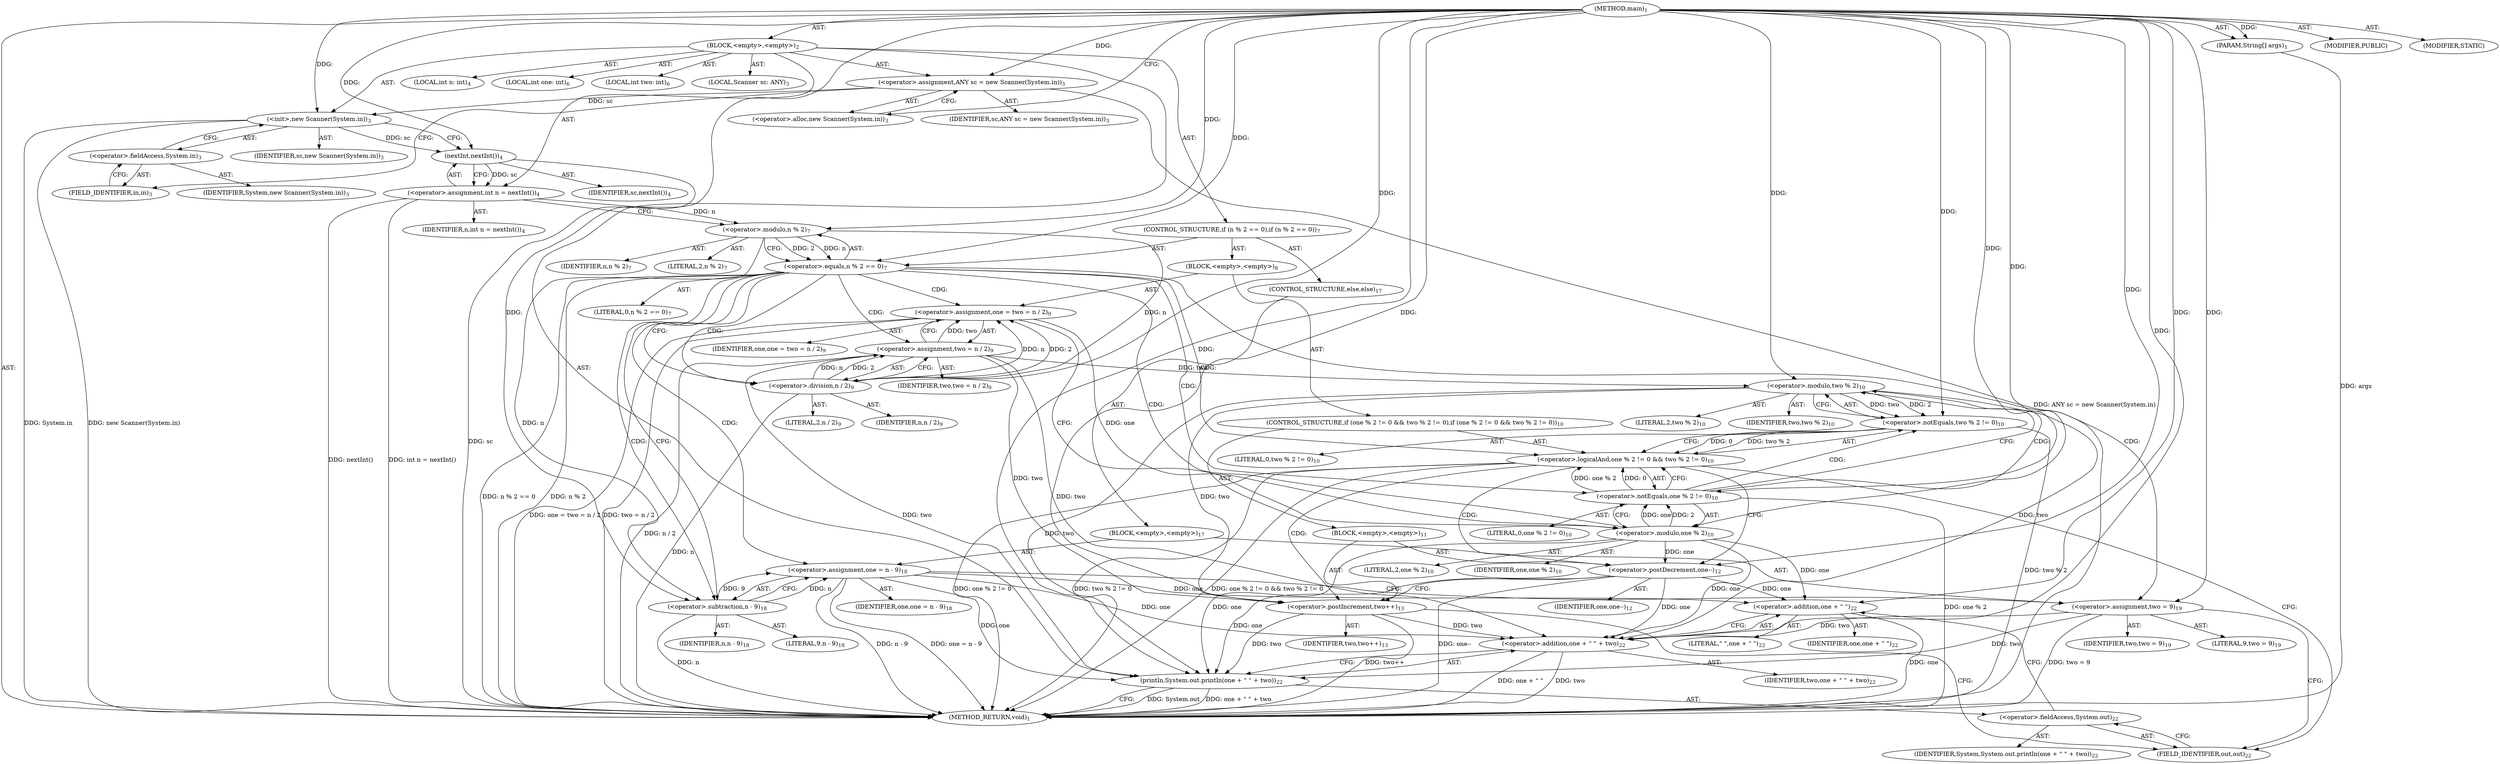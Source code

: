 digraph "main" {  
"19" [label = <(METHOD,main)<SUB>1</SUB>> ]
"20" [label = <(PARAM,String[] args)<SUB>1</SUB>> ]
"21" [label = <(BLOCK,&lt;empty&gt;,&lt;empty&gt;)<SUB>2</SUB>> ]
"4" [label = <(LOCAL,Scanner sc: ANY)<SUB>3</SUB>> ]
"22" [label = <(&lt;operator&gt;.assignment,ANY sc = new Scanner(System.in))<SUB>3</SUB>> ]
"23" [label = <(IDENTIFIER,sc,ANY sc = new Scanner(System.in))<SUB>3</SUB>> ]
"24" [label = <(&lt;operator&gt;.alloc,new Scanner(System.in))<SUB>3</SUB>> ]
"25" [label = <(&lt;init&gt;,new Scanner(System.in))<SUB>3</SUB>> ]
"3" [label = <(IDENTIFIER,sc,new Scanner(System.in))<SUB>3</SUB>> ]
"26" [label = <(&lt;operator&gt;.fieldAccess,System.in)<SUB>3</SUB>> ]
"27" [label = <(IDENTIFIER,System,new Scanner(System.in))<SUB>3</SUB>> ]
"28" [label = <(FIELD_IDENTIFIER,in,in)<SUB>3</SUB>> ]
"29" [label = <(LOCAL,int n: int)<SUB>4</SUB>> ]
"30" [label = <(&lt;operator&gt;.assignment,int n = nextInt())<SUB>4</SUB>> ]
"31" [label = <(IDENTIFIER,n,int n = nextInt())<SUB>4</SUB>> ]
"32" [label = <(nextInt,nextInt())<SUB>4</SUB>> ]
"33" [label = <(IDENTIFIER,sc,nextInt())<SUB>4</SUB>> ]
"34" [label = <(LOCAL,int one: int)<SUB>6</SUB>> ]
"35" [label = <(LOCAL,int two: int)<SUB>6</SUB>> ]
"36" [label = <(CONTROL_STRUCTURE,if (n % 2 == 0),if (n % 2 == 0))<SUB>7</SUB>> ]
"37" [label = <(&lt;operator&gt;.equals,n % 2 == 0)<SUB>7</SUB>> ]
"38" [label = <(&lt;operator&gt;.modulo,n % 2)<SUB>7</SUB>> ]
"39" [label = <(IDENTIFIER,n,n % 2)<SUB>7</SUB>> ]
"40" [label = <(LITERAL,2,n % 2)<SUB>7</SUB>> ]
"41" [label = <(LITERAL,0,n % 2 == 0)<SUB>7</SUB>> ]
"42" [label = <(BLOCK,&lt;empty&gt;,&lt;empty&gt;)<SUB>8</SUB>> ]
"43" [label = <(&lt;operator&gt;.assignment,one = two = n / 2)<SUB>9</SUB>> ]
"44" [label = <(IDENTIFIER,one,one = two = n / 2)<SUB>9</SUB>> ]
"45" [label = <(&lt;operator&gt;.assignment,two = n / 2)<SUB>9</SUB>> ]
"46" [label = <(IDENTIFIER,two,two = n / 2)<SUB>9</SUB>> ]
"47" [label = <(&lt;operator&gt;.division,n / 2)<SUB>9</SUB>> ]
"48" [label = <(IDENTIFIER,n,n / 2)<SUB>9</SUB>> ]
"49" [label = <(LITERAL,2,n / 2)<SUB>9</SUB>> ]
"50" [label = <(CONTROL_STRUCTURE,if (one % 2 != 0 &amp;&amp; two % 2 != 0),if (one % 2 != 0 &amp;&amp; two % 2 != 0))<SUB>10</SUB>> ]
"51" [label = <(&lt;operator&gt;.logicalAnd,one % 2 != 0 &amp;&amp; two % 2 != 0)<SUB>10</SUB>> ]
"52" [label = <(&lt;operator&gt;.notEquals,one % 2 != 0)<SUB>10</SUB>> ]
"53" [label = <(&lt;operator&gt;.modulo,one % 2)<SUB>10</SUB>> ]
"54" [label = <(IDENTIFIER,one,one % 2)<SUB>10</SUB>> ]
"55" [label = <(LITERAL,2,one % 2)<SUB>10</SUB>> ]
"56" [label = <(LITERAL,0,one % 2 != 0)<SUB>10</SUB>> ]
"57" [label = <(&lt;operator&gt;.notEquals,two % 2 != 0)<SUB>10</SUB>> ]
"58" [label = <(&lt;operator&gt;.modulo,two % 2)<SUB>10</SUB>> ]
"59" [label = <(IDENTIFIER,two,two % 2)<SUB>10</SUB>> ]
"60" [label = <(LITERAL,2,two % 2)<SUB>10</SUB>> ]
"61" [label = <(LITERAL,0,two % 2 != 0)<SUB>10</SUB>> ]
"62" [label = <(BLOCK,&lt;empty&gt;,&lt;empty&gt;)<SUB>11</SUB>> ]
"63" [label = <(&lt;operator&gt;.postDecrement,one--)<SUB>12</SUB>> ]
"64" [label = <(IDENTIFIER,one,one--)<SUB>12</SUB>> ]
"65" [label = <(&lt;operator&gt;.postIncrement,two++)<SUB>13</SUB>> ]
"66" [label = <(IDENTIFIER,two,two++)<SUB>13</SUB>> ]
"67" [label = <(CONTROL_STRUCTURE,else,else)<SUB>17</SUB>> ]
"68" [label = <(BLOCK,&lt;empty&gt;,&lt;empty&gt;)<SUB>17</SUB>> ]
"69" [label = <(&lt;operator&gt;.assignment,one = n - 9)<SUB>18</SUB>> ]
"70" [label = <(IDENTIFIER,one,one = n - 9)<SUB>18</SUB>> ]
"71" [label = <(&lt;operator&gt;.subtraction,n - 9)<SUB>18</SUB>> ]
"72" [label = <(IDENTIFIER,n,n - 9)<SUB>18</SUB>> ]
"73" [label = <(LITERAL,9,n - 9)<SUB>18</SUB>> ]
"74" [label = <(&lt;operator&gt;.assignment,two = 9)<SUB>19</SUB>> ]
"75" [label = <(IDENTIFIER,two,two = 9)<SUB>19</SUB>> ]
"76" [label = <(LITERAL,9,two = 9)<SUB>19</SUB>> ]
"77" [label = <(println,System.out.println(one + &quot; &quot; + two))<SUB>22</SUB>> ]
"78" [label = <(&lt;operator&gt;.fieldAccess,System.out)<SUB>22</SUB>> ]
"79" [label = <(IDENTIFIER,System,System.out.println(one + &quot; &quot; + two))<SUB>22</SUB>> ]
"80" [label = <(FIELD_IDENTIFIER,out,out)<SUB>22</SUB>> ]
"81" [label = <(&lt;operator&gt;.addition,one + &quot; &quot; + two)<SUB>22</SUB>> ]
"82" [label = <(&lt;operator&gt;.addition,one + &quot; &quot;)<SUB>22</SUB>> ]
"83" [label = <(IDENTIFIER,one,one + &quot; &quot;)<SUB>22</SUB>> ]
"84" [label = <(LITERAL,&quot; &quot;,one + &quot; &quot;)<SUB>22</SUB>> ]
"85" [label = <(IDENTIFIER,two,one + &quot; &quot; + two)<SUB>22</SUB>> ]
"86" [label = <(MODIFIER,PUBLIC)> ]
"87" [label = <(MODIFIER,STATIC)> ]
"88" [label = <(METHOD_RETURN,void)<SUB>1</SUB>> ]
  "19" -> "20"  [ label = "AST: "] 
  "19" -> "21"  [ label = "AST: "] 
  "19" -> "86"  [ label = "AST: "] 
  "19" -> "87"  [ label = "AST: "] 
  "19" -> "88"  [ label = "AST: "] 
  "21" -> "4"  [ label = "AST: "] 
  "21" -> "22"  [ label = "AST: "] 
  "21" -> "25"  [ label = "AST: "] 
  "21" -> "29"  [ label = "AST: "] 
  "21" -> "30"  [ label = "AST: "] 
  "21" -> "34"  [ label = "AST: "] 
  "21" -> "35"  [ label = "AST: "] 
  "21" -> "36"  [ label = "AST: "] 
  "21" -> "77"  [ label = "AST: "] 
  "22" -> "23"  [ label = "AST: "] 
  "22" -> "24"  [ label = "AST: "] 
  "25" -> "3"  [ label = "AST: "] 
  "25" -> "26"  [ label = "AST: "] 
  "26" -> "27"  [ label = "AST: "] 
  "26" -> "28"  [ label = "AST: "] 
  "30" -> "31"  [ label = "AST: "] 
  "30" -> "32"  [ label = "AST: "] 
  "32" -> "33"  [ label = "AST: "] 
  "36" -> "37"  [ label = "AST: "] 
  "36" -> "42"  [ label = "AST: "] 
  "36" -> "67"  [ label = "AST: "] 
  "37" -> "38"  [ label = "AST: "] 
  "37" -> "41"  [ label = "AST: "] 
  "38" -> "39"  [ label = "AST: "] 
  "38" -> "40"  [ label = "AST: "] 
  "42" -> "43"  [ label = "AST: "] 
  "42" -> "50"  [ label = "AST: "] 
  "43" -> "44"  [ label = "AST: "] 
  "43" -> "45"  [ label = "AST: "] 
  "45" -> "46"  [ label = "AST: "] 
  "45" -> "47"  [ label = "AST: "] 
  "47" -> "48"  [ label = "AST: "] 
  "47" -> "49"  [ label = "AST: "] 
  "50" -> "51"  [ label = "AST: "] 
  "50" -> "62"  [ label = "AST: "] 
  "51" -> "52"  [ label = "AST: "] 
  "51" -> "57"  [ label = "AST: "] 
  "52" -> "53"  [ label = "AST: "] 
  "52" -> "56"  [ label = "AST: "] 
  "53" -> "54"  [ label = "AST: "] 
  "53" -> "55"  [ label = "AST: "] 
  "57" -> "58"  [ label = "AST: "] 
  "57" -> "61"  [ label = "AST: "] 
  "58" -> "59"  [ label = "AST: "] 
  "58" -> "60"  [ label = "AST: "] 
  "62" -> "63"  [ label = "AST: "] 
  "62" -> "65"  [ label = "AST: "] 
  "63" -> "64"  [ label = "AST: "] 
  "65" -> "66"  [ label = "AST: "] 
  "67" -> "68"  [ label = "AST: "] 
  "68" -> "69"  [ label = "AST: "] 
  "68" -> "74"  [ label = "AST: "] 
  "69" -> "70"  [ label = "AST: "] 
  "69" -> "71"  [ label = "AST: "] 
  "71" -> "72"  [ label = "AST: "] 
  "71" -> "73"  [ label = "AST: "] 
  "74" -> "75"  [ label = "AST: "] 
  "74" -> "76"  [ label = "AST: "] 
  "77" -> "78"  [ label = "AST: "] 
  "77" -> "81"  [ label = "AST: "] 
  "78" -> "79"  [ label = "AST: "] 
  "78" -> "80"  [ label = "AST: "] 
  "81" -> "82"  [ label = "AST: "] 
  "81" -> "85"  [ label = "AST: "] 
  "82" -> "83"  [ label = "AST: "] 
  "82" -> "84"  [ label = "AST: "] 
  "22" -> "28"  [ label = "CFG: "] 
  "25" -> "32"  [ label = "CFG: "] 
  "30" -> "38"  [ label = "CFG: "] 
  "77" -> "88"  [ label = "CFG: "] 
  "24" -> "22"  [ label = "CFG: "] 
  "26" -> "25"  [ label = "CFG: "] 
  "32" -> "30"  [ label = "CFG: "] 
  "37" -> "47"  [ label = "CFG: "] 
  "37" -> "71"  [ label = "CFG: "] 
  "78" -> "82"  [ label = "CFG: "] 
  "81" -> "77"  [ label = "CFG: "] 
  "28" -> "26"  [ label = "CFG: "] 
  "38" -> "37"  [ label = "CFG: "] 
  "43" -> "53"  [ label = "CFG: "] 
  "80" -> "78"  [ label = "CFG: "] 
  "82" -> "81"  [ label = "CFG: "] 
  "45" -> "43"  [ label = "CFG: "] 
  "51" -> "63"  [ label = "CFG: "] 
  "51" -> "80"  [ label = "CFG: "] 
  "69" -> "74"  [ label = "CFG: "] 
  "74" -> "80"  [ label = "CFG: "] 
  "47" -> "45"  [ label = "CFG: "] 
  "52" -> "51"  [ label = "CFG: "] 
  "52" -> "58"  [ label = "CFG: "] 
  "57" -> "51"  [ label = "CFG: "] 
  "63" -> "65"  [ label = "CFG: "] 
  "65" -> "80"  [ label = "CFG: "] 
  "71" -> "69"  [ label = "CFG: "] 
  "53" -> "52"  [ label = "CFG: "] 
  "58" -> "57"  [ label = "CFG: "] 
  "19" -> "24"  [ label = "CFG: "] 
  "20" -> "88"  [ label = "DDG: args"] 
  "22" -> "88"  [ label = "DDG: ANY sc = new Scanner(System.in)"] 
  "25" -> "88"  [ label = "DDG: System.in"] 
  "25" -> "88"  [ label = "DDG: new Scanner(System.in)"] 
  "32" -> "88"  [ label = "DDG: sc"] 
  "30" -> "88"  [ label = "DDG: nextInt()"] 
  "30" -> "88"  [ label = "DDG: int n = nextInt()"] 
  "37" -> "88"  [ label = "DDG: n % 2"] 
  "37" -> "88"  [ label = "DDG: n % 2 == 0"] 
  "71" -> "88"  [ label = "DDG: n"] 
  "69" -> "88"  [ label = "DDG: n - 9"] 
  "69" -> "88"  [ label = "DDG: one = n - 9"] 
  "74" -> "88"  [ label = "DDG: two = 9"] 
  "47" -> "88"  [ label = "DDG: n"] 
  "45" -> "88"  [ label = "DDG: n / 2"] 
  "43" -> "88"  [ label = "DDG: two = n / 2"] 
  "43" -> "88"  [ label = "DDG: one = two = n / 2"] 
  "52" -> "88"  [ label = "DDG: one % 2"] 
  "51" -> "88"  [ label = "DDG: one % 2 != 0"] 
  "57" -> "88"  [ label = "DDG: two % 2"] 
  "51" -> "88"  [ label = "DDG: two % 2 != 0"] 
  "51" -> "88"  [ label = "DDG: one % 2 != 0 &amp;&amp; two % 2 != 0"] 
  "63" -> "88"  [ label = "DDG: one--"] 
  "65" -> "88"  [ label = "DDG: two++"] 
  "77" -> "88"  [ label = "DDG: System.out"] 
  "82" -> "88"  [ label = "DDG: one"] 
  "81" -> "88"  [ label = "DDG: one + &quot; &quot;"] 
  "81" -> "88"  [ label = "DDG: two"] 
  "77" -> "88"  [ label = "DDG: one + &quot; &quot; + two"] 
  "19" -> "20"  [ label = "DDG: "] 
  "19" -> "22"  [ label = "DDG: "] 
  "32" -> "30"  [ label = "DDG: sc"] 
  "22" -> "25"  [ label = "DDG: sc"] 
  "19" -> "25"  [ label = "DDG: "] 
  "69" -> "77"  [ label = "DDG: one"] 
  "53" -> "77"  [ label = "DDG: one"] 
  "63" -> "77"  [ label = "DDG: one"] 
  "19" -> "77"  [ label = "DDG: "] 
  "74" -> "77"  [ label = "DDG: two"] 
  "45" -> "77"  [ label = "DDG: two"] 
  "58" -> "77"  [ label = "DDG: two"] 
  "65" -> "77"  [ label = "DDG: two"] 
  "25" -> "32"  [ label = "DDG: sc"] 
  "19" -> "32"  [ label = "DDG: "] 
  "38" -> "37"  [ label = "DDG: n"] 
  "38" -> "37"  [ label = "DDG: 2"] 
  "19" -> "37"  [ label = "DDG: "] 
  "45" -> "43"  [ label = "DDG: two"] 
  "47" -> "43"  [ label = "DDG: n"] 
  "47" -> "43"  [ label = "DDG: 2"] 
  "69" -> "81"  [ label = "DDG: one"] 
  "53" -> "81"  [ label = "DDG: one"] 
  "63" -> "81"  [ label = "DDG: one"] 
  "19" -> "81"  [ label = "DDG: "] 
  "74" -> "81"  [ label = "DDG: two"] 
  "45" -> "81"  [ label = "DDG: two"] 
  "58" -> "81"  [ label = "DDG: two"] 
  "65" -> "81"  [ label = "DDG: two"] 
  "30" -> "38"  [ label = "DDG: n"] 
  "19" -> "38"  [ label = "DDG: "] 
  "71" -> "69"  [ label = "DDG: n"] 
  "71" -> "69"  [ label = "DDG: 9"] 
  "19" -> "74"  [ label = "DDG: "] 
  "69" -> "82"  [ label = "DDG: one"] 
  "53" -> "82"  [ label = "DDG: one"] 
  "63" -> "82"  [ label = "DDG: one"] 
  "19" -> "82"  [ label = "DDG: "] 
  "47" -> "45"  [ label = "DDG: n"] 
  "47" -> "45"  [ label = "DDG: 2"] 
  "52" -> "51"  [ label = "DDG: one % 2"] 
  "52" -> "51"  [ label = "DDG: 0"] 
  "57" -> "51"  [ label = "DDG: two % 2"] 
  "57" -> "51"  [ label = "DDG: 0"] 
  "38" -> "47"  [ label = "DDG: n"] 
  "19" -> "47"  [ label = "DDG: "] 
  "53" -> "52"  [ label = "DDG: one"] 
  "53" -> "52"  [ label = "DDG: 2"] 
  "19" -> "52"  [ label = "DDG: "] 
  "58" -> "57"  [ label = "DDG: two"] 
  "58" -> "57"  [ label = "DDG: 2"] 
  "19" -> "57"  [ label = "DDG: "] 
  "53" -> "63"  [ label = "DDG: one"] 
  "19" -> "63"  [ label = "DDG: "] 
  "45" -> "65"  [ label = "DDG: two"] 
  "58" -> "65"  [ label = "DDG: two"] 
  "19" -> "65"  [ label = "DDG: "] 
  "38" -> "71"  [ label = "DDG: n"] 
  "19" -> "71"  [ label = "DDG: "] 
  "43" -> "53"  [ label = "DDG: one"] 
  "19" -> "53"  [ label = "DDG: "] 
  "45" -> "58"  [ label = "DDG: two"] 
  "19" -> "58"  [ label = "DDG: "] 
  "37" -> "47"  [ label = "CDG: "] 
  "37" -> "51"  [ label = "CDG: "] 
  "37" -> "71"  [ label = "CDG: "] 
  "37" -> "52"  [ label = "CDG: "] 
  "37" -> "53"  [ label = "CDG: "] 
  "37" -> "69"  [ label = "CDG: "] 
  "37" -> "74"  [ label = "CDG: "] 
  "37" -> "45"  [ label = "CDG: "] 
  "37" -> "43"  [ label = "CDG: "] 
  "51" -> "63"  [ label = "CDG: "] 
  "51" -> "65"  [ label = "CDG: "] 
  "52" -> "58"  [ label = "CDG: "] 
  "52" -> "57"  [ label = "CDG: "] 
}
